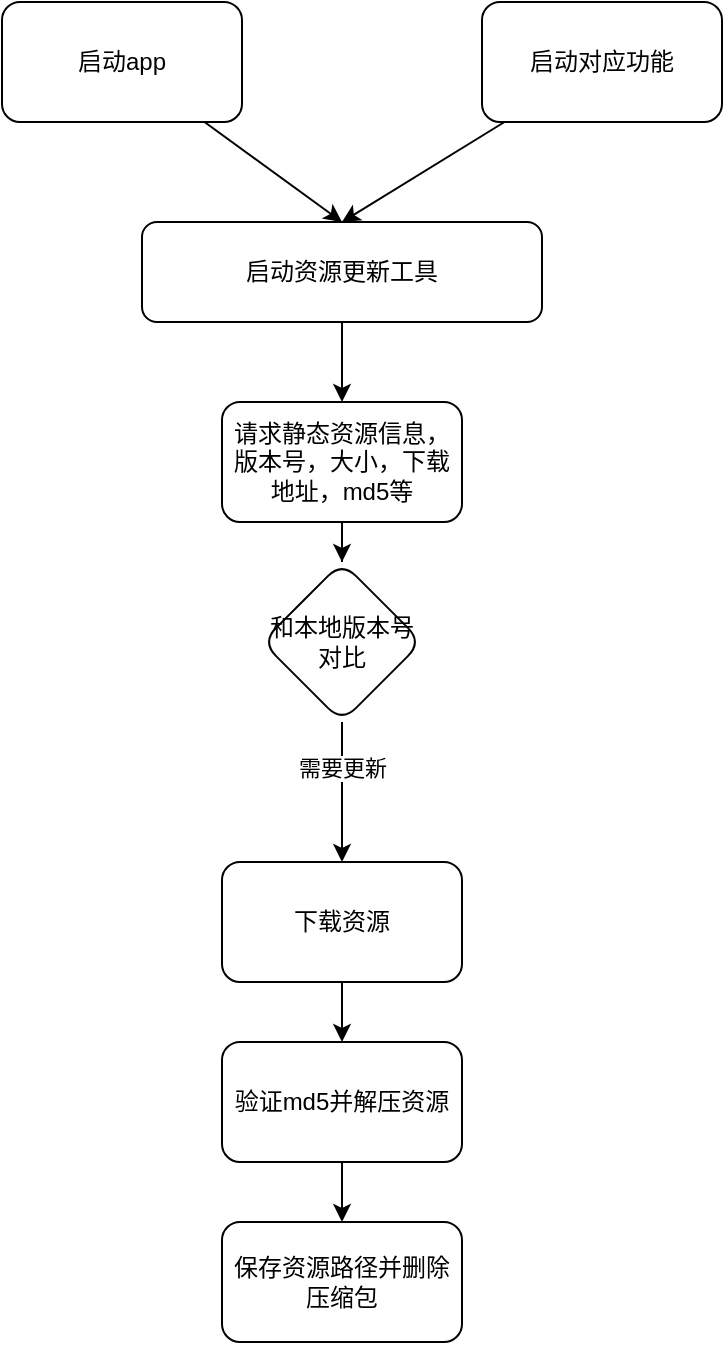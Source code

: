 <mxfile version="21.2.0" type="github">
  <diagram name="第 1 页" id="ZK88UVMB1HDC939iwD2s">
    <mxGraphModel dx="1242" dy="795" grid="1" gridSize="10" guides="1" tooltips="1" connect="1" arrows="1" fold="1" page="1" pageScale="1" pageWidth="827" pageHeight="1169" math="0" shadow="0">
      <root>
        <mxCell id="0" />
        <mxCell id="1" parent="0" />
        <mxCell id="Gd3Ls4hgWF7xRM4VJvra-1" value="" style="rounded=0;orthogonalLoop=1;jettySize=auto;html=1;entryX=0.5;entryY=0;entryDx=0;entryDy=0;" edge="1" parent="1" source="Gd3Ls4hgWF7xRM4VJvra-2" target="Gd3Ls4hgWF7xRM4VJvra-6">
          <mxGeometry relative="1" as="geometry">
            <mxPoint x="325" y="190" as="targetPoint" />
          </mxGeometry>
        </mxCell>
        <mxCell id="Gd3Ls4hgWF7xRM4VJvra-2" value="启动app" style="rounded=1;whiteSpace=wrap;html=1;" vertex="1" parent="1">
          <mxGeometry x="200" y="170" width="120" height="60" as="geometry" />
        </mxCell>
        <mxCell id="Gd3Ls4hgWF7xRM4VJvra-27" style="edgeStyle=orthogonalEdgeStyle;rounded=0;orthogonalLoop=1;jettySize=auto;html=1;exitX=0.5;exitY=1;exitDx=0;exitDy=0;entryX=0.5;entryY=0;entryDx=0;entryDy=0;" edge="1" parent="1" source="Gd3Ls4hgWF7xRM4VJvra-6" target="Gd3Ls4hgWF7xRM4VJvra-24">
          <mxGeometry relative="1" as="geometry" />
        </mxCell>
        <mxCell id="Gd3Ls4hgWF7xRM4VJvra-6" value="启动资源更新工具" style="rounded=1;whiteSpace=wrap;html=1;" vertex="1" parent="1">
          <mxGeometry x="270" y="280" width="200" height="50" as="geometry" />
        </mxCell>
        <mxCell id="Gd3Ls4hgWF7xRM4VJvra-16" value="" style="edgeStyle=orthogonalEdgeStyle;rounded=0;orthogonalLoop=1;jettySize=auto;html=1;" edge="1" parent="1" source="Gd3Ls4hgWF7xRM4VJvra-17" target="Gd3Ls4hgWF7xRM4VJvra-19">
          <mxGeometry relative="1" as="geometry" />
        </mxCell>
        <mxCell id="Gd3Ls4hgWF7xRM4VJvra-17" value="下载资源" style="whiteSpace=wrap;html=1;rounded=1;" vertex="1" parent="1">
          <mxGeometry x="310" y="600" width="120" height="60" as="geometry" />
        </mxCell>
        <mxCell id="Gd3Ls4hgWF7xRM4VJvra-18" value="" style="edgeStyle=orthogonalEdgeStyle;rounded=0;orthogonalLoop=1;jettySize=auto;html=1;" edge="1" parent="1" source="Gd3Ls4hgWF7xRM4VJvra-19" target="Gd3Ls4hgWF7xRM4VJvra-20">
          <mxGeometry relative="1" as="geometry" />
        </mxCell>
        <mxCell id="Gd3Ls4hgWF7xRM4VJvra-19" value="验证md5并解压资源" style="whiteSpace=wrap;html=1;rounded=1;" vertex="1" parent="1">
          <mxGeometry x="310" y="690" width="120" height="60" as="geometry" />
        </mxCell>
        <mxCell id="Gd3Ls4hgWF7xRM4VJvra-20" value="保存资源路径并删除压缩包" style="whiteSpace=wrap;html=1;rounded=1;" vertex="1" parent="1">
          <mxGeometry x="310" y="780" width="120" height="60" as="geometry" />
        </mxCell>
        <mxCell id="Gd3Ls4hgWF7xRM4VJvra-23" value="" style="rounded=0;orthogonalLoop=1;jettySize=auto;html=1;entryX=0.5;entryY=0;entryDx=0;entryDy=0;" edge="1" parent="1" source="Gd3Ls4hgWF7xRM4VJvra-22" target="Gd3Ls4hgWF7xRM4VJvra-6">
          <mxGeometry relative="1" as="geometry">
            <mxPoint x="409" y="190" as="targetPoint" />
          </mxGeometry>
        </mxCell>
        <mxCell id="Gd3Ls4hgWF7xRM4VJvra-22" value="启动对应功能" style="rounded=1;whiteSpace=wrap;html=1;" vertex="1" parent="1">
          <mxGeometry x="440" y="170" width="120" height="60" as="geometry" />
        </mxCell>
        <mxCell id="Gd3Ls4hgWF7xRM4VJvra-30" value="" style="edgeStyle=orthogonalEdgeStyle;rounded=0;orthogonalLoop=1;jettySize=auto;html=1;" edge="1" parent="1" source="Gd3Ls4hgWF7xRM4VJvra-24" target="Gd3Ls4hgWF7xRM4VJvra-29">
          <mxGeometry relative="1" as="geometry" />
        </mxCell>
        <mxCell id="Gd3Ls4hgWF7xRM4VJvra-24" value="请求静态资源信息，版本号，大小，下载地址，md5等" style="rounded=1;whiteSpace=wrap;html=1;" vertex="1" parent="1">
          <mxGeometry x="310" y="370" width="120" height="60" as="geometry" />
        </mxCell>
        <mxCell id="Gd3Ls4hgWF7xRM4VJvra-34" value="" style="edgeStyle=orthogonalEdgeStyle;rounded=0;orthogonalLoop=1;jettySize=auto;html=1;" edge="1" parent="1" source="Gd3Ls4hgWF7xRM4VJvra-29" target="Gd3Ls4hgWF7xRM4VJvra-17">
          <mxGeometry relative="1" as="geometry" />
        </mxCell>
        <mxCell id="Gd3Ls4hgWF7xRM4VJvra-35" value="需要更新" style="edgeLabel;html=1;align=center;verticalAlign=middle;resizable=0;points=[];" vertex="1" connectable="0" parent="Gd3Ls4hgWF7xRM4VJvra-34">
          <mxGeometry x="-0.6" y="-1" relative="1" as="geometry">
            <mxPoint x="1" y="9" as="offset" />
          </mxGeometry>
        </mxCell>
        <mxCell id="Gd3Ls4hgWF7xRM4VJvra-29" value="和本地版本号对比" style="rhombus;whiteSpace=wrap;html=1;rounded=1;" vertex="1" parent="1">
          <mxGeometry x="330" y="450" width="80" height="80" as="geometry" />
        </mxCell>
      </root>
    </mxGraphModel>
  </diagram>
</mxfile>
